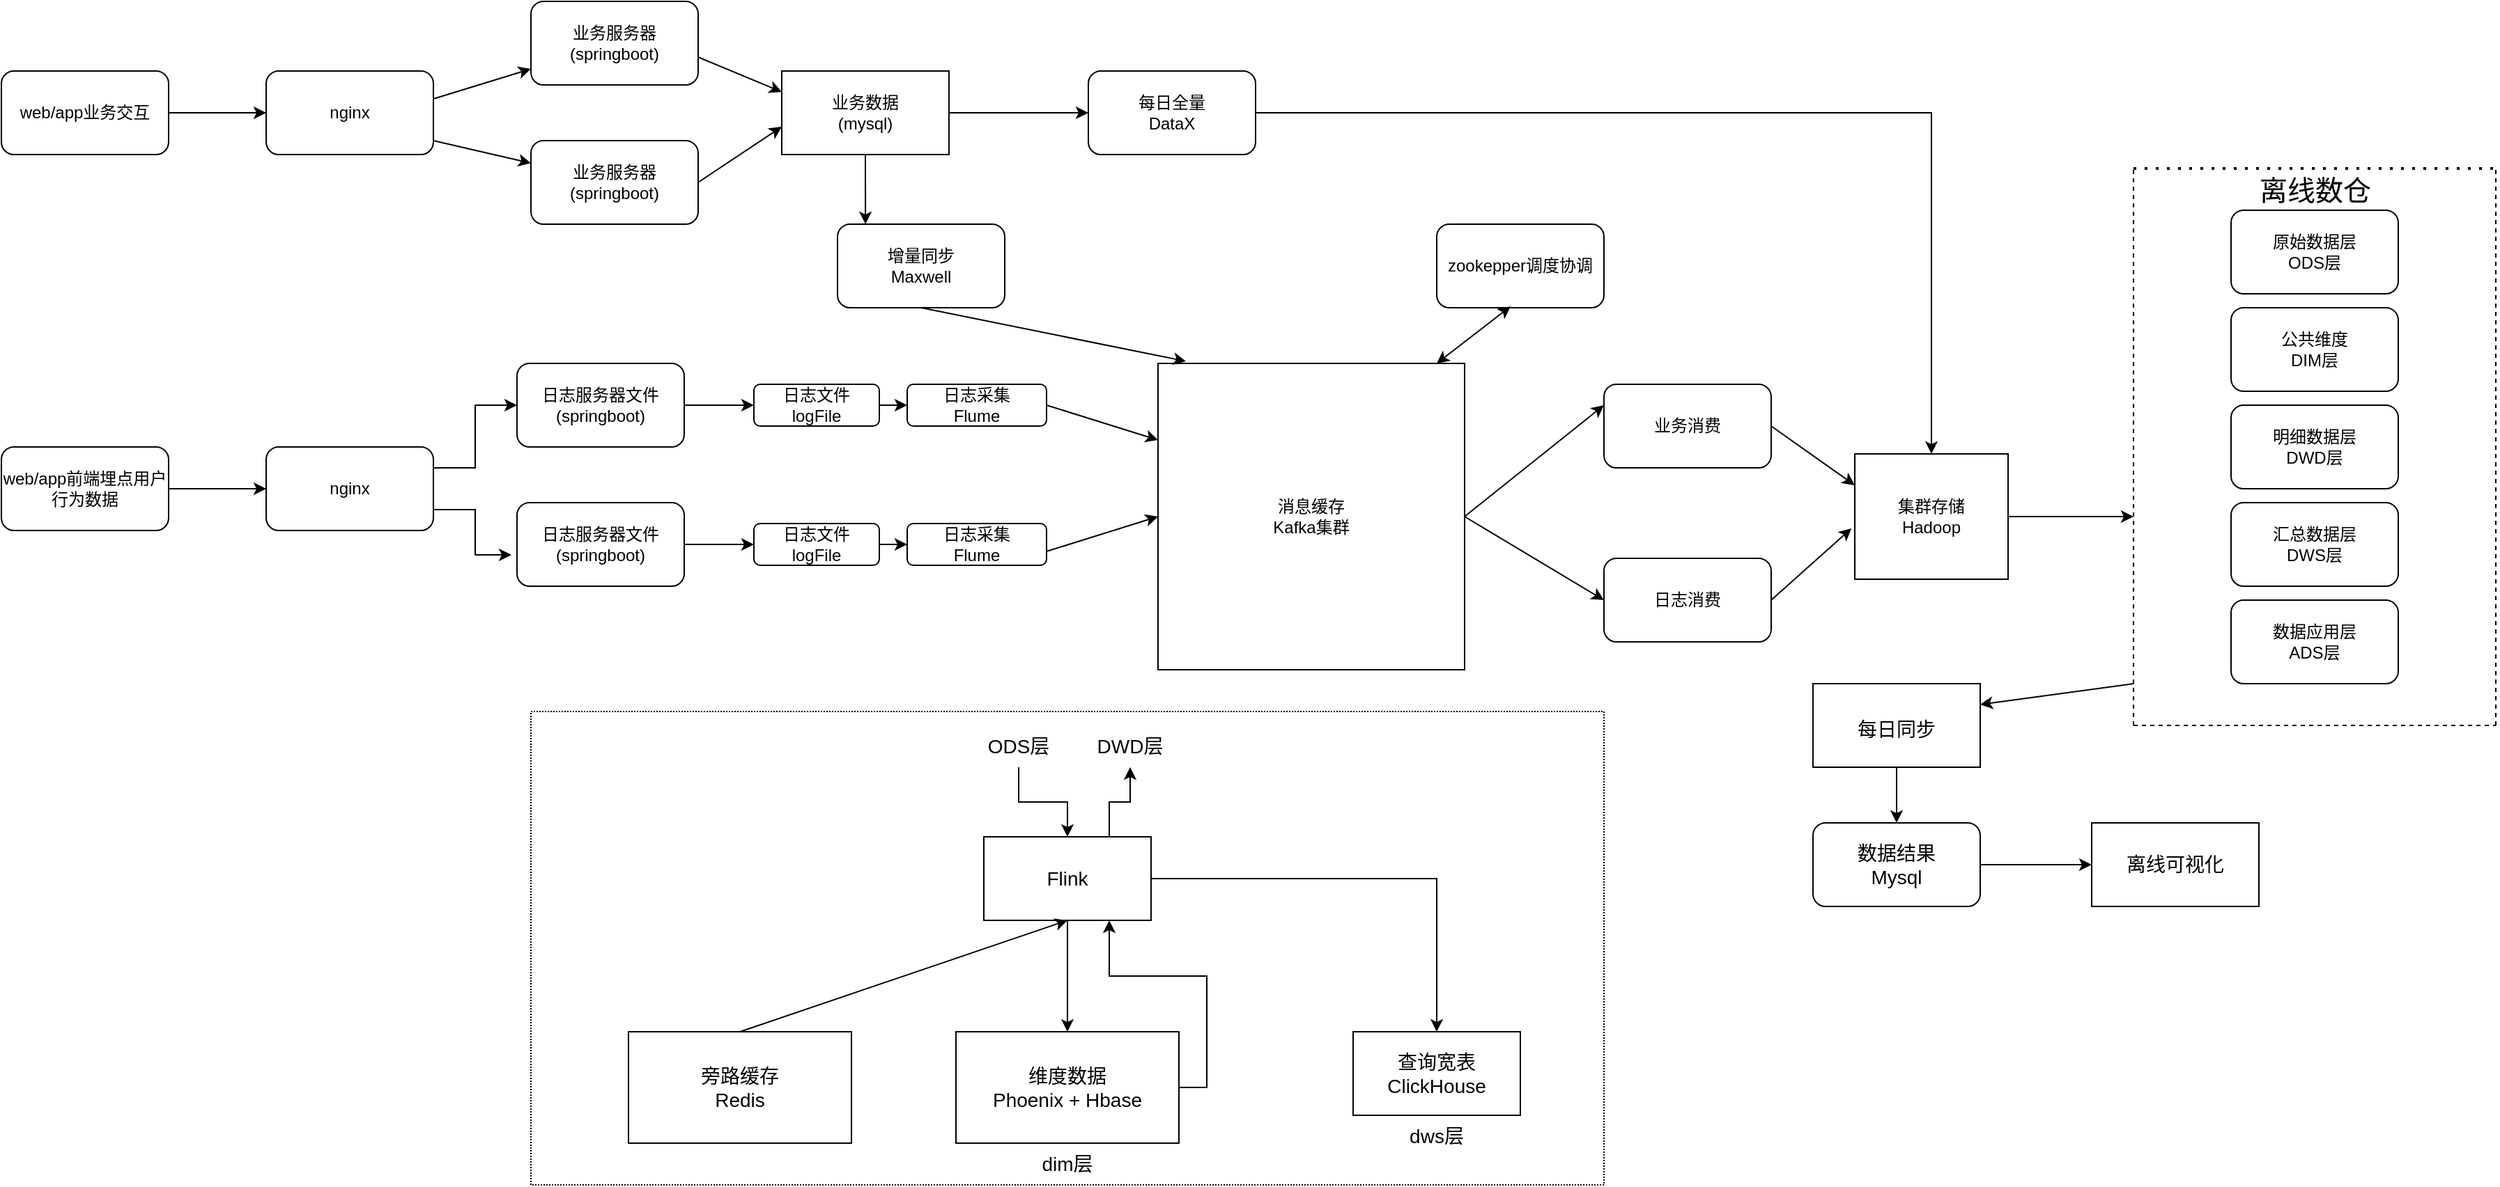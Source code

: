 <mxfile version="20.2.3" type="github">
  <diagram id="mUF7Dhoywo7Pxl9o-WP5" name="第 1 页">
    <mxGraphModel dx="1384" dy="921" grid="1" gridSize="10" guides="1" tooltips="1" connect="1" arrows="1" fold="1" page="1" pageScale="1" pageWidth="1920" pageHeight="1200" math="0" shadow="0">
      <root>
        <mxCell id="0" />
        <mxCell id="1" parent="0" />
        <mxCell id="dPiE7eh1zPIa-c6Ro65R-3" style="edgeStyle=orthogonalEdgeStyle;rounded=0;orthogonalLoop=1;jettySize=auto;html=1;exitX=1;exitY=0.5;exitDx=0;exitDy=0;" edge="1" parent="1" source="dPiE7eh1zPIa-c6Ro65R-1">
          <mxGeometry relative="1" as="geometry">
            <mxPoint x="250" y="110" as="targetPoint" />
          </mxGeometry>
        </mxCell>
        <mxCell id="dPiE7eh1zPIa-c6Ro65R-1" value="web/app业务交互" style="rounded=1;whiteSpace=wrap;html=1;" vertex="1" parent="1">
          <mxGeometry x="60" y="80" width="120" height="60" as="geometry" />
        </mxCell>
        <mxCell id="dPiE7eh1zPIa-c6Ro65R-4" value="nginx" style="rounded=1;whiteSpace=wrap;html=1;" vertex="1" parent="1">
          <mxGeometry x="250" y="80" width="120" height="60" as="geometry" />
        </mxCell>
        <mxCell id="dPiE7eh1zPIa-c6Ro65R-6" value="" style="endArrow=classic;html=1;rounded=0;" edge="1" parent="1" target="dPiE7eh1zPIa-c6Ro65R-9">
          <mxGeometry width="50" height="50" relative="1" as="geometry">
            <mxPoint x="370" y="100" as="sourcePoint" />
            <mxPoint x="440" y="70" as="targetPoint" />
          </mxGeometry>
        </mxCell>
        <mxCell id="dPiE7eh1zPIa-c6Ro65R-7" value="" style="endArrow=classic;html=1;rounded=0;" edge="1" parent="1" target="dPiE7eh1zPIa-c6Ro65R-8">
          <mxGeometry width="50" height="50" relative="1" as="geometry">
            <mxPoint x="370" y="130" as="sourcePoint" />
            <mxPoint x="440" y="150" as="targetPoint" />
          </mxGeometry>
        </mxCell>
        <mxCell id="dPiE7eh1zPIa-c6Ro65R-8" value="业务服务器&lt;br&gt;(springboot)" style="rounded=1;whiteSpace=wrap;html=1;" vertex="1" parent="1">
          <mxGeometry x="440" y="130" width="120" height="60" as="geometry" />
        </mxCell>
        <mxCell id="dPiE7eh1zPIa-c6Ro65R-9" value="业务服务器&lt;br&gt;(springboot)" style="rounded=1;whiteSpace=wrap;html=1;" vertex="1" parent="1">
          <mxGeometry x="440" y="30" width="120" height="60" as="geometry" />
        </mxCell>
        <mxCell id="dPiE7eh1zPIa-c6Ro65R-16" style="edgeStyle=orthogonalEdgeStyle;rounded=0;orthogonalLoop=1;jettySize=auto;html=1;exitX=1;exitY=0.5;exitDx=0;exitDy=0;entryX=0;entryY=0.5;entryDx=0;entryDy=0;" edge="1" parent="1" source="dPiE7eh1zPIa-c6Ro65R-10" target="dPiE7eh1zPIa-c6Ro65R-15">
          <mxGeometry relative="1" as="geometry" />
        </mxCell>
        <mxCell id="dPiE7eh1zPIa-c6Ro65R-10" value="业务数据&lt;br&gt;(mysql)" style="rounded=0;whiteSpace=wrap;html=1;" vertex="1" parent="1">
          <mxGeometry x="620" y="80" width="120" height="60" as="geometry" />
        </mxCell>
        <mxCell id="dPiE7eh1zPIa-c6Ro65R-13" value="" style="endArrow=classic;html=1;rounded=0;exitX=1;exitY=0.5;exitDx=0;exitDy=0;" edge="1" parent="1" source="dPiE7eh1zPIa-c6Ro65R-8">
          <mxGeometry width="50" height="50" relative="1" as="geometry">
            <mxPoint x="570" y="170" as="sourcePoint" />
            <mxPoint x="620" y="120" as="targetPoint" />
          </mxGeometry>
        </mxCell>
        <mxCell id="dPiE7eh1zPIa-c6Ro65R-14" value="" style="endArrow=classic;html=1;rounded=0;entryX=0;entryY=0.25;entryDx=0;entryDy=0;" edge="1" parent="1" target="dPiE7eh1zPIa-c6Ro65R-10">
          <mxGeometry width="50" height="50" relative="1" as="geometry">
            <mxPoint x="560" y="70" as="sourcePoint" />
            <mxPoint x="610" y="20" as="targetPoint" />
          </mxGeometry>
        </mxCell>
        <mxCell id="dPiE7eh1zPIa-c6Ro65R-54" style="edgeStyle=orthogonalEdgeStyle;rounded=0;orthogonalLoop=1;jettySize=auto;html=1;exitX=1;exitY=0.5;exitDx=0;exitDy=0;entryX=0.5;entryY=0;entryDx=0;entryDy=0;" edge="1" parent="1" source="dPiE7eh1zPIa-c6Ro65R-15" target="dPiE7eh1zPIa-c6Ro65R-42">
          <mxGeometry relative="1" as="geometry" />
        </mxCell>
        <mxCell id="dPiE7eh1zPIa-c6Ro65R-15" value="每日全量&lt;br&gt;DataX" style="rounded=1;whiteSpace=wrap;html=1;" vertex="1" parent="1">
          <mxGeometry x="840" y="80" width="120" height="60" as="geometry" />
        </mxCell>
        <mxCell id="dPiE7eh1zPIa-c6Ro65R-19" style="edgeStyle=orthogonalEdgeStyle;rounded=0;orthogonalLoop=1;jettySize=auto;html=1;exitX=1;exitY=0.5;exitDx=0;exitDy=0;entryX=0;entryY=0.5;entryDx=0;entryDy=0;" edge="1" parent="1" source="dPiE7eh1zPIa-c6Ro65R-17" target="dPiE7eh1zPIa-c6Ro65R-18">
          <mxGeometry relative="1" as="geometry" />
        </mxCell>
        <mxCell id="dPiE7eh1zPIa-c6Ro65R-17" value="web/app前端埋点用户行为数据" style="rounded=1;whiteSpace=wrap;html=1;" vertex="1" parent="1">
          <mxGeometry x="60" y="350" width="120" height="60" as="geometry" />
        </mxCell>
        <mxCell id="dPiE7eh1zPIa-c6Ro65R-24" style="edgeStyle=orthogonalEdgeStyle;rounded=0;orthogonalLoop=1;jettySize=auto;html=1;exitX=1;exitY=0.25;exitDx=0;exitDy=0;entryX=0;entryY=0.5;entryDx=0;entryDy=0;" edge="1" parent="1" source="dPiE7eh1zPIa-c6Ro65R-18" target="dPiE7eh1zPIa-c6Ro65R-20">
          <mxGeometry relative="1" as="geometry">
            <Array as="points">
              <mxPoint x="400" y="365" />
              <mxPoint x="400" y="320" />
            </Array>
          </mxGeometry>
        </mxCell>
        <mxCell id="dPiE7eh1zPIa-c6Ro65R-25" style="edgeStyle=orthogonalEdgeStyle;rounded=0;orthogonalLoop=1;jettySize=auto;html=1;exitX=1;exitY=0.75;exitDx=0;exitDy=0;entryX=-0.033;entryY=0.625;entryDx=0;entryDy=0;entryPerimeter=0;" edge="1" parent="1" source="dPiE7eh1zPIa-c6Ro65R-18" target="dPiE7eh1zPIa-c6Ro65R-22">
          <mxGeometry relative="1" as="geometry" />
        </mxCell>
        <mxCell id="dPiE7eh1zPIa-c6Ro65R-18" value="nginx" style="rounded=1;whiteSpace=wrap;html=1;" vertex="1" parent="1">
          <mxGeometry x="250" y="350" width="120" height="60" as="geometry" />
        </mxCell>
        <mxCell id="dPiE7eh1zPIa-c6Ro65R-28" style="edgeStyle=orthogonalEdgeStyle;rounded=0;orthogonalLoop=1;jettySize=auto;html=1;exitX=1;exitY=0.5;exitDx=0;exitDy=0;entryX=0;entryY=0.5;entryDx=0;entryDy=0;" edge="1" parent="1" source="dPiE7eh1zPIa-c6Ro65R-20" target="dPiE7eh1zPIa-c6Ro65R-26">
          <mxGeometry relative="1" as="geometry" />
        </mxCell>
        <mxCell id="dPiE7eh1zPIa-c6Ro65R-20" value="日志服务器文件&lt;br&gt;(springboot)" style="rounded=1;whiteSpace=wrap;html=1;" vertex="1" parent="1">
          <mxGeometry x="430" y="290" width="120" height="60" as="geometry" />
        </mxCell>
        <mxCell id="dPiE7eh1zPIa-c6Ro65R-29" style="edgeStyle=orthogonalEdgeStyle;rounded=0;orthogonalLoop=1;jettySize=auto;html=1;exitX=1;exitY=0.5;exitDx=0;exitDy=0;entryX=0;entryY=0.5;entryDx=0;entryDy=0;" edge="1" parent="1" source="dPiE7eh1zPIa-c6Ro65R-22" target="dPiE7eh1zPIa-c6Ro65R-27">
          <mxGeometry relative="1" as="geometry" />
        </mxCell>
        <mxCell id="dPiE7eh1zPIa-c6Ro65R-22" value="日志服务器文件&lt;br&gt;(springboot)" style="rounded=1;whiteSpace=wrap;html=1;" vertex="1" parent="1">
          <mxGeometry x="430" y="390" width="120" height="60" as="geometry" />
        </mxCell>
        <mxCell id="dPiE7eh1zPIa-c6Ro65R-32" style="edgeStyle=orthogonalEdgeStyle;rounded=0;orthogonalLoop=1;jettySize=auto;html=1;exitX=1;exitY=0.5;exitDx=0;exitDy=0;entryX=0;entryY=0.5;entryDx=0;entryDy=0;" edge="1" parent="1" source="dPiE7eh1zPIa-c6Ro65R-26" target="dPiE7eh1zPIa-c6Ro65R-30">
          <mxGeometry relative="1" as="geometry" />
        </mxCell>
        <mxCell id="dPiE7eh1zPIa-c6Ro65R-26" value="日志文件&lt;br&gt;logFile" style="rounded=1;whiteSpace=wrap;html=1;" vertex="1" parent="1">
          <mxGeometry x="600" y="305" width="90" height="30" as="geometry" />
        </mxCell>
        <mxCell id="dPiE7eh1zPIa-c6Ro65R-33" style="edgeStyle=orthogonalEdgeStyle;rounded=0;orthogonalLoop=1;jettySize=auto;html=1;exitX=1;exitY=0.5;exitDx=0;exitDy=0;" edge="1" parent="1" source="dPiE7eh1zPIa-c6Ro65R-27" target="dPiE7eh1zPIa-c6Ro65R-31">
          <mxGeometry relative="1" as="geometry" />
        </mxCell>
        <mxCell id="dPiE7eh1zPIa-c6Ro65R-27" value="日志文件&lt;br&gt;logFile" style="rounded=1;whiteSpace=wrap;html=1;" vertex="1" parent="1">
          <mxGeometry x="600" y="405" width="90" height="30" as="geometry" />
        </mxCell>
        <mxCell id="dPiE7eh1zPIa-c6Ro65R-30" value="日志采集&lt;br&gt;Flume" style="rounded=1;whiteSpace=wrap;html=1;" vertex="1" parent="1">
          <mxGeometry x="710" y="305" width="100" height="30" as="geometry" />
        </mxCell>
        <mxCell id="dPiE7eh1zPIa-c6Ro65R-31" value="日志采集&lt;br&gt;Flume" style="rounded=1;whiteSpace=wrap;html=1;" vertex="1" parent="1">
          <mxGeometry x="710" y="405" width="100" height="30" as="geometry" />
        </mxCell>
        <mxCell id="dPiE7eh1zPIa-c6Ro65R-34" value="消息缓存&lt;br&gt;Kafka集群" style="whiteSpace=wrap;html=1;aspect=fixed;" vertex="1" parent="1">
          <mxGeometry x="890" y="290" width="220" height="220" as="geometry" />
        </mxCell>
        <mxCell id="dPiE7eh1zPIa-c6Ro65R-35" value="zookepper调度协调" style="rounded=1;whiteSpace=wrap;html=1;" vertex="1" parent="1">
          <mxGeometry x="1090" y="190" width="120" height="60" as="geometry" />
        </mxCell>
        <mxCell id="dPiE7eh1zPIa-c6Ro65R-36" value="" style="endArrow=classic;startArrow=classic;html=1;rounded=0;entryX=0.442;entryY=0.983;entryDx=0;entryDy=0;entryPerimeter=0;" edge="1" parent="1" target="dPiE7eh1zPIa-c6Ro65R-35">
          <mxGeometry width="50" height="50" relative="1" as="geometry">
            <mxPoint x="1090" y="290" as="sourcePoint" />
            <mxPoint x="1140" y="240" as="targetPoint" />
          </mxGeometry>
        </mxCell>
        <mxCell id="dPiE7eh1zPIa-c6Ro65R-40" value="" style="endArrow=classic;html=1;rounded=0;entryX=0;entryY=0.5;entryDx=0;entryDy=0;" edge="1" parent="1" target="dPiE7eh1zPIa-c6Ro65R-34">
          <mxGeometry width="50" height="50" relative="1" as="geometry">
            <mxPoint x="810" y="425" as="sourcePoint" />
            <mxPoint x="860" y="375" as="targetPoint" />
          </mxGeometry>
        </mxCell>
        <mxCell id="dPiE7eh1zPIa-c6Ro65R-41" value="" style="endArrow=classic;html=1;rounded=0;entryX=0;entryY=0.25;entryDx=0;entryDy=0;" edge="1" parent="1" target="dPiE7eh1zPIa-c6Ro65R-34">
          <mxGeometry width="50" height="50" relative="1" as="geometry">
            <mxPoint x="810" y="320" as="sourcePoint" />
            <mxPoint x="860" y="270" as="targetPoint" />
          </mxGeometry>
        </mxCell>
        <mxCell id="dPiE7eh1zPIa-c6Ro65R-65" style="edgeStyle=orthogonalEdgeStyle;rounded=0;orthogonalLoop=1;jettySize=auto;html=1;fontSize=20;" edge="1" parent="1" source="dPiE7eh1zPIa-c6Ro65R-42">
          <mxGeometry relative="1" as="geometry">
            <mxPoint x="1590" y="400" as="targetPoint" />
          </mxGeometry>
        </mxCell>
        <mxCell id="dPiE7eh1zPIa-c6Ro65R-42" value="集群存储&lt;br&gt;Hadoop" style="rounded=0;whiteSpace=wrap;html=1;" vertex="1" parent="1">
          <mxGeometry x="1390" y="355" width="110" height="90" as="geometry" />
        </mxCell>
        <mxCell id="dPiE7eh1zPIa-c6Ro65R-43" value="业务消费" style="rounded=1;whiteSpace=wrap;html=1;" vertex="1" parent="1">
          <mxGeometry x="1210" y="305" width="120" height="60" as="geometry" />
        </mxCell>
        <mxCell id="dPiE7eh1zPIa-c6Ro65R-44" value="日志消费" style="rounded=1;whiteSpace=wrap;html=1;" vertex="1" parent="1">
          <mxGeometry x="1210" y="430" width="120" height="60" as="geometry" />
        </mxCell>
        <mxCell id="dPiE7eh1zPIa-c6Ro65R-45" value="" style="endArrow=classic;html=1;rounded=0;entryX=-0.022;entryY=0.594;entryDx=0;entryDy=0;entryPerimeter=0;" edge="1" parent="1" target="dPiE7eh1zPIa-c6Ro65R-42">
          <mxGeometry width="50" height="50" relative="1" as="geometry">
            <mxPoint x="1330" y="460" as="sourcePoint" />
            <mxPoint x="1380" y="410" as="targetPoint" />
          </mxGeometry>
        </mxCell>
        <mxCell id="dPiE7eh1zPIa-c6Ro65R-46" value="" style="endArrow=classic;html=1;rounded=0;entryX=0;entryY=0.25;entryDx=0;entryDy=0;" edge="1" parent="1" target="dPiE7eh1zPIa-c6Ro65R-42">
          <mxGeometry width="50" height="50" relative="1" as="geometry">
            <mxPoint x="1330" y="335" as="sourcePoint" />
            <mxPoint x="1380" y="285" as="targetPoint" />
          </mxGeometry>
        </mxCell>
        <mxCell id="dPiE7eh1zPIa-c6Ro65R-47" value="" style="endArrow=classic;html=1;rounded=0;entryX=0;entryY=0.5;entryDx=0;entryDy=0;exitX=1;exitY=0.5;exitDx=0;exitDy=0;" edge="1" parent="1" source="dPiE7eh1zPIa-c6Ro65R-34" target="dPiE7eh1zPIa-c6Ro65R-44">
          <mxGeometry width="50" height="50" relative="1" as="geometry">
            <mxPoint x="1110" y="480" as="sourcePoint" />
            <mxPoint x="1160" y="430" as="targetPoint" />
          </mxGeometry>
        </mxCell>
        <mxCell id="dPiE7eh1zPIa-c6Ro65R-48" value="" style="endArrow=classic;html=1;rounded=0;entryX=0;entryY=0.25;entryDx=0;entryDy=0;exitX=1;exitY=0.5;exitDx=0;exitDy=0;" edge="1" parent="1" source="dPiE7eh1zPIa-c6Ro65R-34" target="dPiE7eh1zPIa-c6Ro65R-43">
          <mxGeometry width="50" height="50" relative="1" as="geometry">
            <mxPoint x="1110" y="345" as="sourcePoint" />
            <mxPoint x="1160" y="295" as="targetPoint" />
          </mxGeometry>
        </mxCell>
        <mxCell id="dPiE7eh1zPIa-c6Ro65R-51" value="增量同步&lt;br&gt;Maxwell" style="rounded=1;whiteSpace=wrap;html=1;" vertex="1" parent="1">
          <mxGeometry x="660" y="190" width="120" height="60" as="geometry" />
        </mxCell>
        <mxCell id="dPiE7eh1zPIa-c6Ro65R-52" value="" style="endArrow=classic;html=1;rounded=0;entryX=0.167;entryY=0;entryDx=0;entryDy=0;entryPerimeter=0;" edge="1" parent="1" target="dPiE7eh1zPIa-c6Ro65R-51">
          <mxGeometry width="50" height="50" relative="1" as="geometry">
            <mxPoint x="680" y="140" as="sourcePoint" />
            <mxPoint x="730" y="90" as="targetPoint" />
          </mxGeometry>
        </mxCell>
        <mxCell id="dPiE7eh1zPIa-c6Ro65R-53" value="" style="endArrow=classic;html=1;rounded=0;entryX=0.091;entryY=-0.007;entryDx=0;entryDy=0;entryPerimeter=0;exitX=0.5;exitY=1;exitDx=0;exitDy=0;" edge="1" parent="1" source="dPiE7eh1zPIa-c6Ro65R-51" target="dPiE7eh1zPIa-c6Ro65R-34">
          <mxGeometry width="50" height="50" relative="1" as="geometry">
            <mxPoint x="780" y="245" as="sourcePoint" />
            <mxPoint x="830" y="195" as="targetPoint" />
          </mxGeometry>
        </mxCell>
        <mxCell id="dPiE7eh1zPIa-c6Ro65R-55" value="" style="endArrow=none;dashed=1;html=1;dashPattern=1 3;strokeWidth=2;rounded=0;" edge="1" parent="1">
          <mxGeometry width="50" height="50" relative="1" as="geometry">
            <mxPoint x="1590" y="150" as="sourcePoint" />
            <mxPoint x="1850" y="150" as="targetPoint" />
          </mxGeometry>
        </mxCell>
        <mxCell id="dPiE7eh1zPIa-c6Ro65R-56" value="" style="endArrow=none;dashed=1;html=1;rounded=0;" edge="1" parent="1">
          <mxGeometry width="50" height="50" relative="1" as="geometry">
            <mxPoint x="1590" y="550" as="sourcePoint" />
            <mxPoint x="1590" y="150" as="targetPoint" />
          </mxGeometry>
        </mxCell>
        <mxCell id="dPiE7eh1zPIa-c6Ro65R-57" value="" style="endArrow=none;dashed=1;html=1;rounded=0;" edge="1" parent="1">
          <mxGeometry width="50" height="50" relative="1" as="geometry">
            <mxPoint x="1850" y="550" as="sourcePoint" />
            <mxPoint x="1850" y="150" as="targetPoint" />
          </mxGeometry>
        </mxCell>
        <mxCell id="dPiE7eh1zPIa-c6Ro65R-58" value="" style="endArrow=none;dashed=1;html=1;rounded=0;" edge="1" parent="1">
          <mxGeometry width="50" height="50" relative="1" as="geometry">
            <mxPoint x="1590" y="550" as="sourcePoint" />
            <mxPoint x="1850" y="550" as="targetPoint" />
          </mxGeometry>
        </mxCell>
        <mxCell id="dPiE7eh1zPIa-c6Ro65R-59" value="数据应用层&lt;br&gt;ADS层" style="rounded=1;whiteSpace=wrap;html=1;" vertex="1" parent="1">
          <mxGeometry x="1660" y="460" width="120" height="60" as="geometry" />
        </mxCell>
        <mxCell id="dPiE7eh1zPIa-c6Ro65R-60" value="汇总数据层&lt;br&gt;DWS层" style="rounded=1;whiteSpace=wrap;html=1;" vertex="1" parent="1">
          <mxGeometry x="1660" y="390" width="120" height="60" as="geometry" />
        </mxCell>
        <mxCell id="dPiE7eh1zPIa-c6Ro65R-61" value="明细数据层&lt;br&gt;DWD层" style="rounded=1;whiteSpace=wrap;html=1;" vertex="1" parent="1">
          <mxGeometry x="1660" y="320" width="120" height="60" as="geometry" />
        </mxCell>
        <mxCell id="dPiE7eh1zPIa-c6Ro65R-62" value="公共维度&lt;br&gt;DIM层" style="rounded=1;whiteSpace=wrap;html=1;" vertex="1" parent="1">
          <mxGeometry x="1660" y="250" width="120" height="60" as="geometry" />
        </mxCell>
        <mxCell id="dPiE7eh1zPIa-c6Ro65R-63" value="原始数据层&lt;br&gt;ODS层" style="rounded=1;whiteSpace=wrap;html=1;" vertex="1" parent="1">
          <mxGeometry x="1660" y="180" width="120" height="60" as="geometry" />
        </mxCell>
        <mxCell id="dPiE7eh1zPIa-c6Ro65R-64" value="&lt;font style=&quot;font-size: 20px;&quot;&gt;离线数仓&lt;/font&gt;" style="text;html=1;align=center;verticalAlign=middle;resizable=0;points=[];autosize=1;strokeColor=none;fillColor=none;" vertex="1" parent="1">
          <mxGeometry x="1670" y="145" width="100" height="40" as="geometry" />
        </mxCell>
        <mxCell id="dPiE7eh1zPIa-c6Ro65R-71" style="edgeStyle=orthogonalEdgeStyle;rounded=0;orthogonalLoop=1;jettySize=auto;html=1;exitX=0.5;exitY=1;exitDx=0;exitDy=0;entryX=0.5;entryY=0;entryDx=0;entryDy=0;fontSize=14;" edge="1" parent="1" source="dPiE7eh1zPIa-c6Ro65R-67" target="dPiE7eh1zPIa-c6Ro65R-70">
          <mxGeometry relative="1" as="geometry" />
        </mxCell>
        <mxCell id="dPiE7eh1zPIa-c6Ro65R-67" value="&lt;font style=&quot;font-size: 14px;&quot;&gt;每日同步&lt;/font&gt;" style="rounded=0;whiteSpace=wrap;html=1;fontSize=20;" vertex="1" parent="1">
          <mxGeometry x="1360" y="520" width="120" height="60" as="geometry" />
        </mxCell>
        <mxCell id="dPiE7eh1zPIa-c6Ro65R-69" value="" style="endArrow=classic;html=1;rounded=0;fontSize=14;entryX=1;entryY=0.25;entryDx=0;entryDy=0;" edge="1" parent="1" target="dPiE7eh1zPIa-c6Ro65R-67">
          <mxGeometry width="50" height="50" relative="1" as="geometry">
            <mxPoint x="1590" y="520" as="sourcePoint" />
            <mxPoint x="1470" y="510" as="targetPoint" />
            <Array as="points">
              <mxPoint x="1590" y="520" />
            </Array>
          </mxGeometry>
        </mxCell>
        <mxCell id="dPiE7eh1zPIa-c6Ro65R-73" style="edgeStyle=orthogonalEdgeStyle;rounded=0;orthogonalLoop=1;jettySize=auto;html=1;exitX=1;exitY=0.5;exitDx=0;exitDy=0;entryX=0;entryY=0.5;entryDx=0;entryDy=0;fontSize=14;" edge="1" parent="1" source="dPiE7eh1zPIa-c6Ro65R-70" target="dPiE7eh1zPIa-c6Ro65R-72">
          <mxGeometry relative="1" as="geometry" />
        </mxCell>
        <mxCell id="dPiE7eh1zPIa-c6Ro65R-70" value="数据结果&lt;br&gt;Mysql" style="rounded=1;whiteSpace=wrap;html=1;fontSize=14;" vertex="1" parent="1">
          <mxGeometry x="1360" y="620" width="120" height="60" as="geometry" />
        </mxCell>
        <mxCell id="dPiE7eh1zPIa-c6Ro65R-72" value="离线可视化" style="rounded=0;whiteSpace=wrap;html=1;fontSize=14;" vertex="1" parent="1">
          <mxGeometry x="1560" y="620" width="120" height="60" as="geometry" />
        </mxCell>
        <mxCell id="dPiE7eh1zPIa-c6Ro65R-74" value="" style="rounded=0;whiteSpace=wrap;html=1;fontSize=14;dashed=1;dashPattern=1 1;" vertex="1" parent="1">
          <mxGeometry x="440" y="540" width="770" height="340" as="geometry" />
        </mxCell>
        <mxCell id="dPiE7eh1zPIa-c6Ro65R-81" style="edgeStyle=orthogonalEdgeStyle;rounded=0;orthogonalLoop=1;jettySize=auto;html=1;exitX=0.75;exitY=0;exitDx=0;exitDy=0;fontSize=14;" edge="1" parent="1" source="dPiE7eh1zPIa-c6Ro65R-75" target="dPiE7eh1zPIa-c6Ro65R-77">
          <mxGeometry relative="1" as="geometry" />
        </mxCell>
        <mxCell id="dPiE7eh1zPIa-c6Ro65R-88" style="edgeStyle=orthogonalEdgeStyle;rounded=0;orthogonalLoop=1;jettySize=auto;html=1;exitX=0.5;exitY=1;exitDx=0;exitDy=0;fontSize=14;" edge="1" parent="1" source="dPiE7eh1zPIa-c6Ro65R-75" target="dPiE7eh1zPIa-c6Ro65R-87">
          <mxGeometry relative="1" as="geometry" />
        </mxCell>
        <mxCell id="dPiE7eh1zPIa-c6Ro65R-91" style="edgeStyle=orthogonalEdgeStyle;rounded=0;orthogonalLoop=1;jettySize=auto;html=1;exitX=1;exitY=0.5;exitDx=0;exitDy=0;entryX=0.5;entryY=0;entryDx=0;entryDy=0;fontSize=14;" edge="1" parent="1" source="dPiE7eh1zPIa-c6Ro65R-75" target="dPiE7eh1zPIa-c6Ro65R-90">
          <mxGeometry relative="1" as="geometry" />
        </mxCell>
        <mxCell id="dPiE7eh1zPIa-c6Ro65R-75" value="Flink" style="rounded=0;whiteSpace=wrap;html=1;fontSize=14;" vertex="1" parent="1">
          <mxGeometry x="765" y="630" width="120" height="60" as="geometry" />
        </mxCell>
        <mxCell id="dPiE7eh1zPIa-c6Ro65R-80" value="" style="edgeStyle=orthogonalEdgeStyle;rounded=0;orthogonalLoop=1;jettySize=auto;html=1;fontSize=14;" edge="1" parent="1" source="dPiE7eh1zPIa-c6Ro65R-76" target="dPiE7eh1zPIa-c6Ro65R-75">
          <mxGeometry relative="1" as="geometry" />
        </mxCell>
        <mxCell id="dPiE7eh1zPIa-c6Ro65R-76" value="ODS层" style="text;html=1;strokeColor=none;fillColor=none;align=center;verticalAlign=middle;whiteSpace=wrap;rounded=0;fontSize=14;" vertex="1" parent="1">
          <mxGeometry x="760" y="550" width="60" height="30" as="geometry" />
        </mxCell>
        <mxCell id="dPiE7eh1zPIa-c6Ro65R-77" value="DWD层" style="text;html=1;strokeColor=none;fillColor=none;align=center;verticalAlign=middle;whiteSpace=wrap;rounded=0;fontSize=14;" vertex="1" parent="1">
          <mxGeometry x="840" y="550" width="60" height="30" as="geometry" />
        </mxCell>
        <mxCell id="dPiE7eh1zPIa-c6Ro65R-82" value="旁路缓存&lt;br&gt;Redis" style="rounded=0;whiteSpace=wrap;html=1;fontSize=14;" vertex="1" parent="1">
          <mxGeometry x="510" y="770" width="160" height="80" as="geometry" />
        </mxCell>
        <mxCell id="dPiE7eh1zPIa-c6Ro65R-85" value="" style="endArrow=classic;html=1;rounded=0;fontSize=14;entryX=0.5;entryY=1;entryDx=0;entryDy=0;" edge="1" parent="1" target="dPiE7eh1zPIa-c6Ro65R-75">
          <mxGeometry width="50" height="50" relative="1" as="geometry">
            <mxPoint x="590" y="770" as="sourcePoint" />
            <mxPoint x="640" y="720" as="targetPoint" />
          </mxGeometry>
        </mxCell>
        <mxCell id="dPiE7eh1zPIa-c6Ro65R-89" style="edgeStyle=orthogonalEdgeStyle;rounded=0;orthogonalLoop=1;jettySize=auto;html=1;exitX=1;exitY=0.5;exitDx=0;exitDy=0;entryX=0.75;entryY=1;entryDx=0;entryDy=0;fontSize=14;" edge="1" parent="1" source="dPiE7eh1zPIa-c6Ro65R-87" target="dPiE7eh1zPIa-c6Ro65R-75">
          <mxGeometry relative="1" as="geometry" />
        </mxCell>
        <mxCell id="dPiE7eh1zPIa-c6Ro65R-87" value="维度数据&lt;br&gt;Phoenix + Hbase" style="rounded=0;whiteSpace=wrap;html=1;fontSize=14;" vertex="1" parent="1">
          <mxGeometry x="745" y="770" width="160" height="80" as="geometry" />
        </mxCell>
        <mxCell id="dPiE7eh1zPIa-c6Ro65R-90" value="查询宽表&lt;br&gt;ClickHouse" style="rounded=0;whiteSpace=wrap;html=1;fontSize=14;" vertex="1" parent="1">
          <mxGeometry x="1030" y="770" width="120" height="60" as="geometry" />
        </mxCell>
        <mxCell id="dPiE7eh1zPIa-c6Ro65R-92" value="dim层" style="text;html=1;strokeColor=none;fillColor=none;align=center;verticalAlign=middle;whiteSpace=wrap;rounded=0;fontSize=14;" vertex="1" parent="1">
          <mxGeometry x="795" y="850" width="60" height="30" as="geometry" />
        </mxCell>
        <mxCell id="dPiE7eh1zPIa-c6Ro65R-93" value="dws层" style="text;html=1;strokeColor=none;fillColor=none;align=center;verticalAlign=middle;whiteSpace=wrap;rounded=0;fontSize=14;" vertex="1" parent="1">
          <mxGeometry x="1060" y="830" width="60" height="30" as="geometry" />
        </mxCell>
      </root>
    </mxGraphModel>
  </diagram>
</mxfile>
